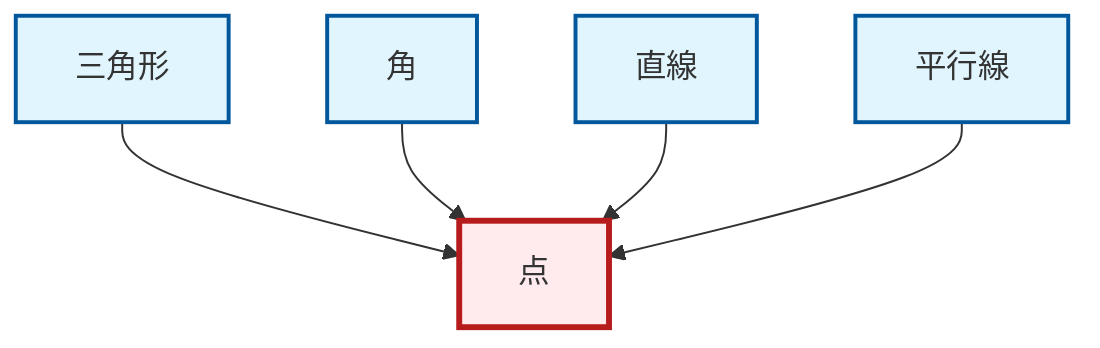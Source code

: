 graph TD
    classDef definition fill:#e1f5fe,stroke:#01579b,stroke-width:2px
    classDef theorem fill:#f3e5f5,stroke:#4a148c,stroke-width:2px
    classDef axiom fill:#fff3e0,stroke:#e65100,stroke-width:2px
    classDef example fill:#e8f5e9,stroke:#1b5e20,stroke-width:2px
    classDef current fill:#ffebee,stroke:#b71c1c,stroke-width:3px
    def-line["直線"]:::definition
    def-triangle["三角形"]:::definition
    def-angle["角"]:::definition
    def-parallel["平行線"]:::definition
    def-point["点"]:::definition
    def-triangle --> def-point
    def-angle --> def-point
    def-line --> def-point
    def-parallel --> def-point
    class def-point current